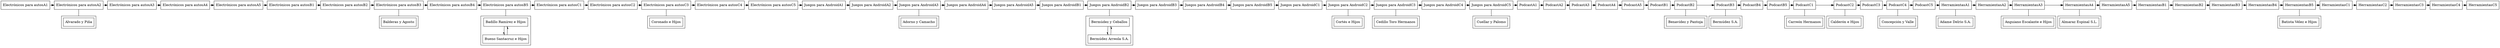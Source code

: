 digraph G {
 rankdir=TD
	node[shape=box]
	compound=true

	"Electrónicos para autosA1"->"Electrónicos para autosA2" [constraint=false]

	subgraph "clusterElectrónicos para autosA2" {
		"Alvarado y Piña"
	 } 
	"Electrónicos para autosA2"->"Alvarado y Piña" [lhead="clusterElectrónicos para autosA2" arrowhead=none]

	"Electrónicos para autosA2"->"Electrónicos para autosA3" [constraint=false]
	"Electrónicos para autosA3"->"Electrónicos para autosA4" [constraint=false]
	"Electrónicos para autosA4"->"Electrónicos para autosA5" [constraint=false]
	"Electrónicos para autosA5"->"Electrónicos para autosB1" [constraint=false]
	"Electrónicos para autosB1"->"Electrónicos para autosB2" [constraint=false]
	"Electrónicos para autosB2"->"Electrónicos para autosB3" [constraint=false]

	subgraph "clusterElectrónicos para autosB3" {
		"Balderas y Agosto"
	 } 
	"Electrónicos para autosB3"->"Balderas y Agosto" [lhead="clusterElectrónicos para autosB3" arrowhead=none]

	"Electrónicos para autosB3"->"Electrónicos para autosB4" [constraint=false]
	"Electrónicos para autosB4"->"Electrónicos para autosB5" [constraint=false]

	subgraph "clusterElectrónicos para autosB5" {
		"Badillo Ramírez e Hijos"->"Bueno Santacruz e Hijos" [arrowhead=rnormal]
		"Bueno Santacruz e Hijos"->"Badillo Ramírez e Hijos" [arrowhead=rnormal]
	 } 
	"Electrónicos para autosB5"->"Badillo Ramírez e Hijos" [lhead="clusterElectrónicos para autosB5" arrowhead=none]

	"Electrónicos para autosB5"->"Electrónicos para autosC1" [constraint=false]
	"Electrónicos para autosC1"->"Electrónicos para autosC2" [constraint=false]
	"Electrónicos para autosC2"->"Electrónicos para autosC3" [constraint=false]

	subgraph "clusterElectrónicos para autosC3" {
		"Coronado e Hijos"
	 } 
	"Electrónicos para autosC3"->"Coronado e Hijos" [lhead="clusterElectrónicos para autosC3" arrowhead=none]

	"Electrónicos para autosC3"->"Electrónicos para autosC4" [constraint=false]
	"Electrónicos para autosC4"->"Electrónicos para autosC5" [constraint=false]
	"Electrónicos para autosC5"->"Juegos para AndroidA1" [constraint=false]
	"Juegos para AndroidA1"->"Juegos para AndroidA2" [constraint=false]
	"Juegos para AndroidA2"->"Juegos para AndroidA3" [constraint=false]

	subgraph "clusterJuegos para AndroidA3" {
		"Adorno y Camacho"
	 } 
	"Juegos para AndroidA3"->"Adorno y Camacho" [lhead="clusterJuegos para AndroidA3" arrowhead=none]

	"Juegos para AndroidA3"->"Juegos para AndroidA4" [constraint=false]
	"Juegos para AndroidA4"->"Juegos para AndroidA5" [constraint=false]
	"Juegos para AndroidA5"->"Juegos para AndroidB1" [constraint=false]
	"Juegos para AndroidB1"->"Juegos para AndroidB2" [constraint=false]

	subgraph "clusterJuegos para AndroidB2" {
		"Bermúdez y Ceballos"->"Bermúdez Arreola S.A." [arrowhead=rnormal]
		"Bermúdez Arreola S.A."->"Bermúdez y Ceballos" [arrowhead=rnormal]
	 } 
	"Juegos para AndroidB2"->"Bermúdez y Ceballos" [lhead="clusterJuegos para AndroidB2" arrowhead=none]

	"Juegos para AndroidB2"->"Juegos para AndroidB3" [constraint=false]
	"Juegos para AndroidB3"->"Juegos para AndroidB4" [constraint=false]
	"Juegos para AndroidB4"->"Juegos para AndroidB5" [constraint=false]
	"Juegos para AndroidB5"->"Juegos para AndroidC1" [constraint=false]
	"Juegos para AndroidC1"->"Juegos para AndroidC2" [constraint=false]

	subgraph "clusterJuegos para AndroidC2" {
		"Cortés e Hijos"
	 } 
	"Juegos para AndroidC2"->"Cortés e Hijos" [lhead="clusterJuegos para AndroidC2" arrowhead=none]

	"Juegos para AndroidC2"->"Juegos para AndroidC3" [constraint=false]

	subgraph "clusterJuegos para AndroidC3" {
		"Cedillo Toro Hermanos"
	 } 
	"Juegos para AndroidC3"->"Cedillo Toro Hermanos" [lhead="clusterJuegos para AndroidC3" arrowhead=none]

	"Juegos para AndroidC3"->"Juegos para AndroidC4" [constraint=false]
	"Juegos para AndroidC4"->"Juegos para AndroidC5" [constraint=false]

	subgraph "clusterJuegos para AndroidC5" {
		"Cuellar y Palomo"
	 } 
	"Juegos para AndroidC5"->"Cuellar y Palomo" [lhead="clusterJuegos para AndroidC5" arrowhead=none]

	"Juegos para AndroidC5"->"PodcastA1" [constraint=false]
	"PodcastA1"->"PodcastA2" [constraint=false]
	"PodcastA2"->"PodcastA3" [constraint=false]
	"PodcastA3"->"PodcastA4" [constraint=false]
	"PodcastA4"->"PodcastA5" [constraint=false]
	"PodcastA5"->"PodcastB1" [constraint=false]
	"PodcastB1"->"PodcastB2" [constraint=false]

	subgraph "clusterPodcastB2" {
		"Benavídez y Pantoja"
	 } 
	"PodcastB2"->"Benavídez y Pantoja" [lhead="clusterPodcastB2" arrowhead=none]

	"PodcastB2"->"PodcastB3" [constraint=false]

	subgraph "clusterPodcastB3" {
		"Bermúdez S.A."
	 } 
	"PodcastB3"->"Bermúdez S.A." [lhead="clusterPodcastB3" arrowhead=none]

	"PodcastB3"->"PodcastB4" [constraint=false]
	"PodcastB4"->"PodcastB5" [constraint=false]
	"PodcastB5"->"PodcastC1" [constraint=false]

	subgraph "clusterPodcastC1" {
		"Carreón Hermanos"
	 } 
	"PodcastC1"->"Carreón Hermanos" [lhead="clusterPodcastC1" arrowhead=none]

	"PodcastC1"->"PodcastC2" [constraint=false]

	subgraph "clusterPodcastC2" {
		"Calderón e Hijos"
	 } 
	"PodcastC2"->"Calderón e Hijos" [lhead="clusterPodcastC2" arrowhead=none]

	"PodcastC2"->"PodcastC3" [constraint=false]
	"PodcastC3"->"PodcastC4" [constraint=false]

	subgraph "clusterPodcastC4" {
		"Concepción y Valle"
	 } 
	"PodcastC4"->"Concepción y Valle" [lhead="clusterPodcastC4" arrowhead=none]

	"PodcastC4"->"PodcastC5" [constraint=false]
	"PodcastC5"->"HerramientasA1" [constraint=false]

	subgraph "clusterHerramientasA1" {
		"Adame Delrío S.A."
	 } 
	"HerramientasA1"->"Adame Delrío S.A." [lhead="clusterHerramientasA1" arrowhead=none]

	"HerramientasA1"->"HerramientasA2" [constraint=false]
	"HerramientasA2"->"HerramientasA3" [constraint=false]

	subgraph "clusterHerramientasA3" {
		"Anguiano Escalante e Hijos"
	 } 
	"HerramientasA3"->"Anguiano Escalante e Hijos" [lhead="clusterHerramientasA3" arrowhead=none]

	"HerramientasA3"->"HerramientasA4" [constraint=false]

	subgraph "clusterHerramientasA4" {
		"Almaraz Espinal S.L."
	 } 
	"HerramientasA4"->"Almaraz Espinal S.L." [lhead="clusterHerramientasA4" arrowhead=none]

	"HerramientasA4"->"HerramientasA5" [constraint=false]
	"HerramientasA5"->"HerramientasB1" [constraint=false]
	"HerramientasB1"->"HerramientasB2" [constraint=false]
	"HerramientasB2"->"HerramientasB3" [constraint=false]
	"HerramientasB3"->"HerramientasB4" [constraint=false]
	"HerramientasB4"->"HerramientasB5" [constraint=false]

	subgraph "clusterHerramientasB5" {
		"Batista Vélez e Hijos"
	 } 
	"HerramientasB5"->"Batista Vélez e Hijos" [lhead="clusterHerramientasB5" arrowhead=none]

	"HerramientasB5"->"HerramientasC1" [constraint=false]
	"HerramientasC1"->"HerramientasC2" [constraint=false]
	"HerramientasC2"->"HerramientasC3" [constraint=false]
	"HerramientasC3"->"HerramientasC4" [constraint=false]
	"HerramientasC4"->"HerramientasC5" [constraint=false]

}